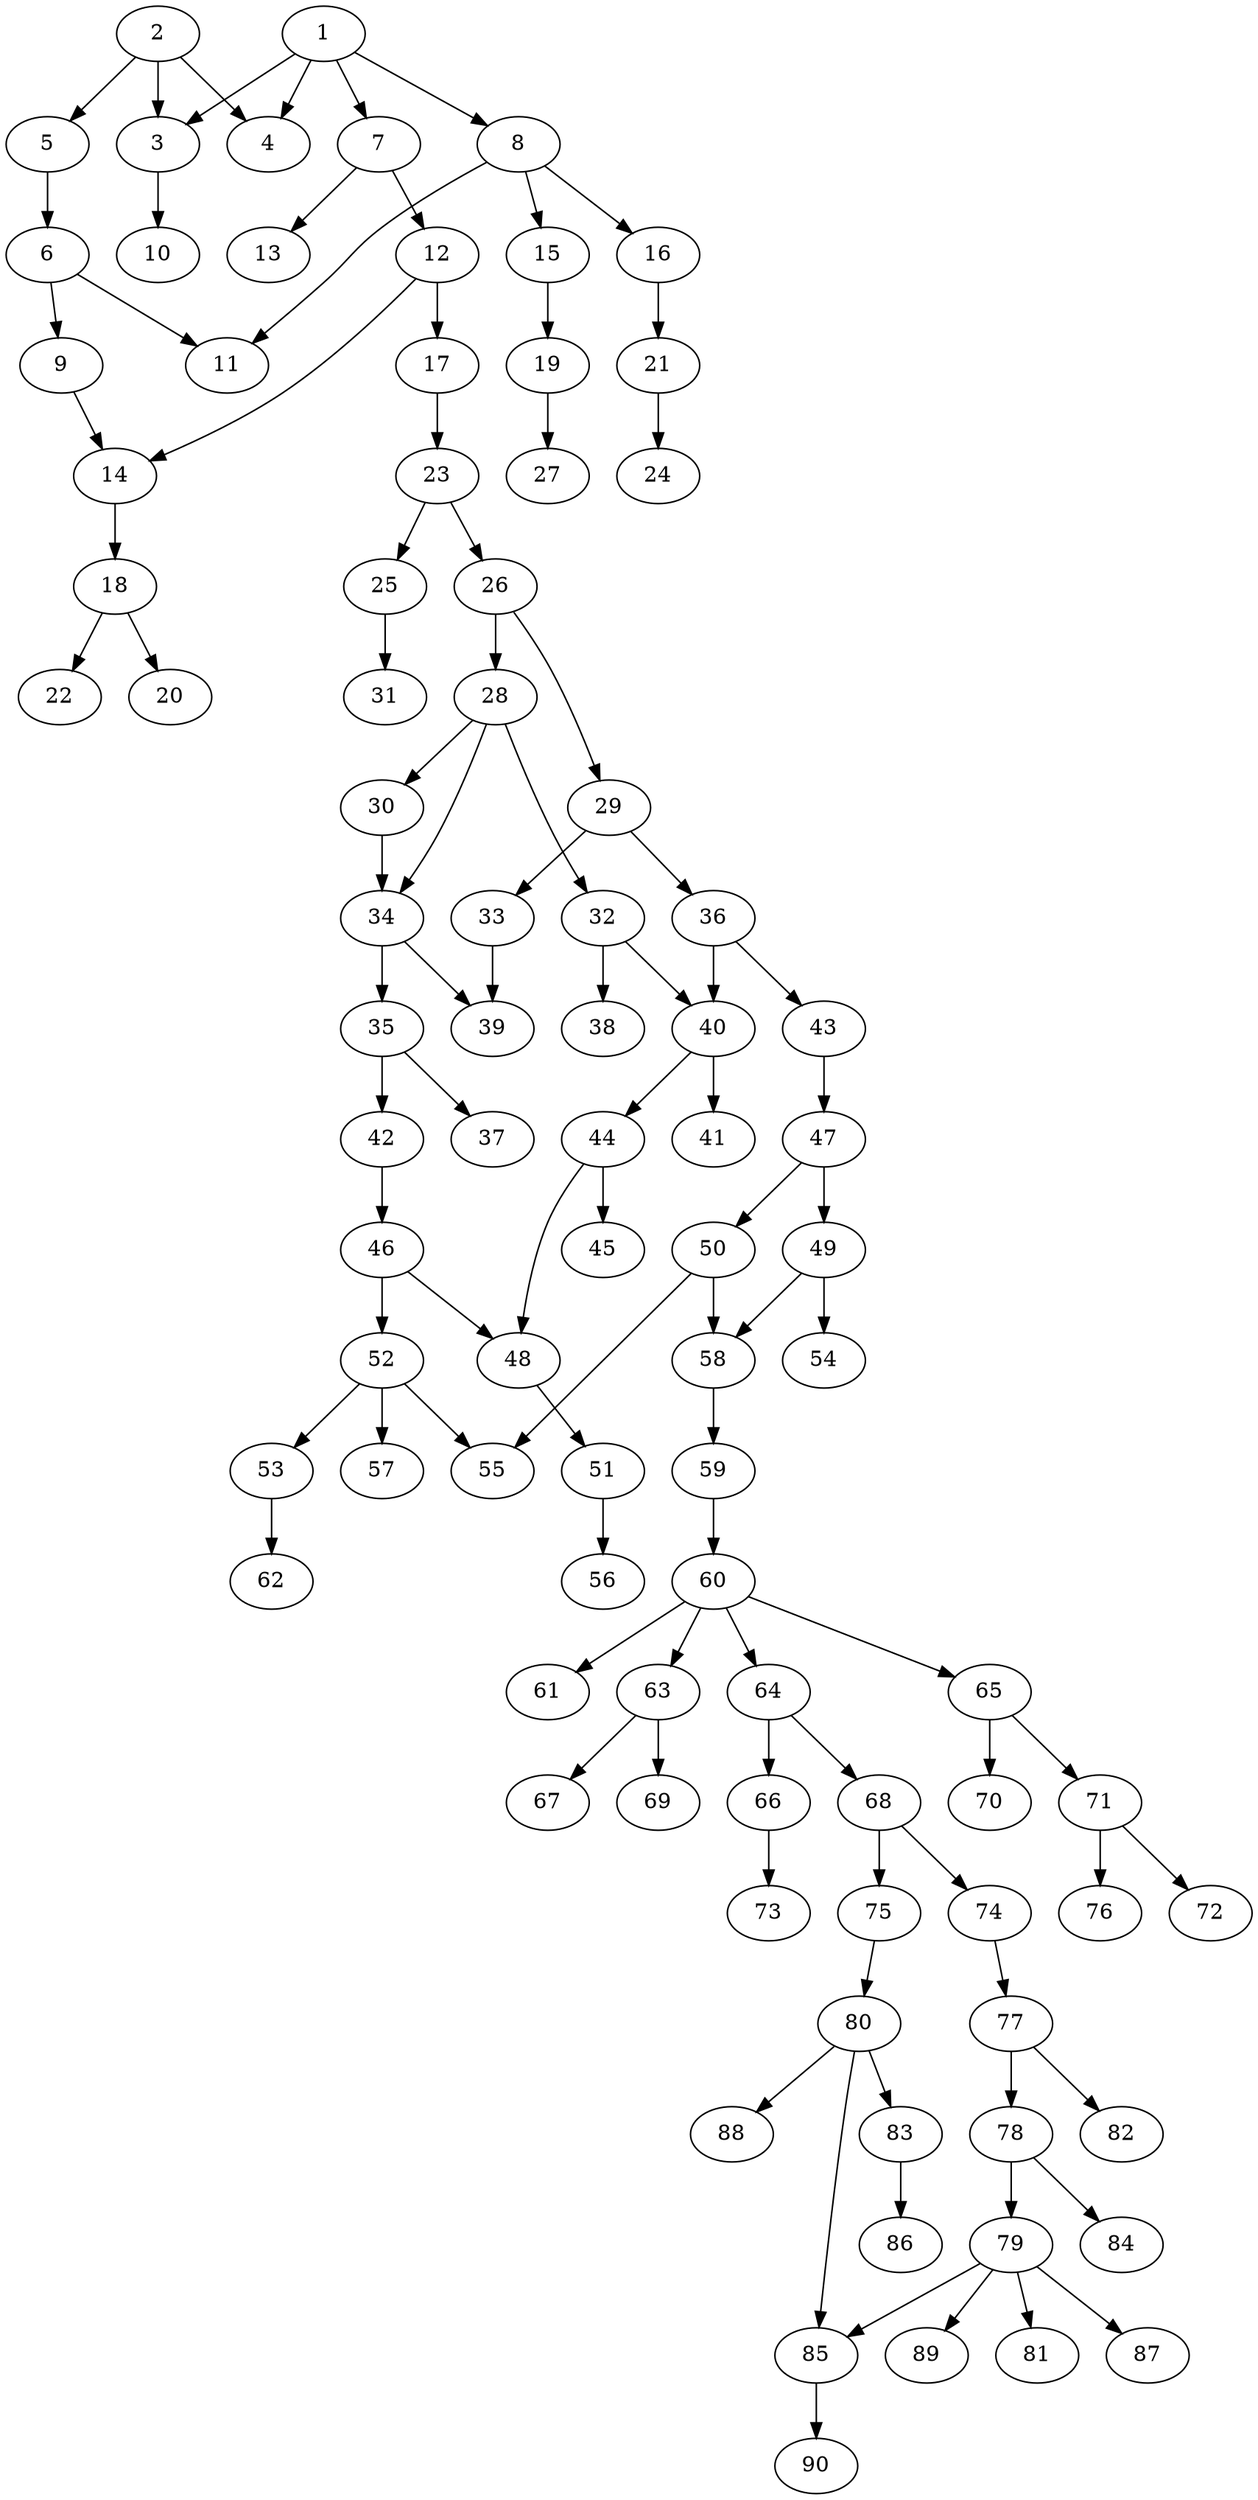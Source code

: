 // DAG automatically generated by daggen at Wed Apr 12 12:22:33 2017
// ./daggen --dot -n 90 --jump=5 --fat=0.2 --regularity=0.6 --density=0.6 
digraph G {
  1 [size="782757789696", alpha="0.06"]
  1 -> 3 [size ="679477248"]
  1 -> 4 [size ="679477248"]
  1 -> 7 [size ="679477248"]
  1 -> 8 [size ="679477248"]
  2 [size="13243339685", alpha="0.03"]
  2 -> 3 [size ="301989888"]
  2 -> 4 [size ="301989888"]
  2 -> 5 [size ="301989888"]
  3 [size="2364822651", alpha="0.03"]
  3 -> 10 [size ="75497472"]
  4 [size="168133926396", alpha="0.06"]
  5 [size="527115106200", alpha="0.15"]
  5 -> 6 [size ="679477248"]
  6 [size="28991029248", alpha="0.09"]
  6 -> 9 [size ="75497472"]
  6 -> 11 [size ="75497472"]
  7 [size="32707651425", alpha="0.13"]
  7 -> 12 [size ="838860800"]
  7 -> 13 [size ="838860800"]
  8 [size="72737064228", alpha="0.02"]
  8 -> 11 [size ="134217728"]
  8 -> 15 [size ="134217728"]
  8 -> 16 [size ="134217728"]
  9 [size="549755813888", alpha="0.05"]
  9 -> 14 [size ="536870912"]
  10 [size="6756896312", alpha="0.12"]
  11 [size="782757789696", alpha="0.06"]
  12 [size="8589934592", alpha="0.18"]
  12 -> 14 [size ="33554432"]
  12 -> 17 [size ="33554432"]
  13 [size="782757789696", alpha="0.19"]
  14 [size="368293445632", alpha="0.10"]
  14 -> 18 [size ="411041792"]
  15 [size="1527766610", alpha="0.08"]
  15 -> 19 [size ="33554432"]
  16 [size="887527126572", alpha="0.14"]
  16 -> 21 [size ="838860800"]
  17 [size="68719476736", alpha="0.13"]
  17 -> 23 [size ="134217728"]
  18 [size="144685390416", alpha="0.04"]
  18 -> 20 [size ="209715200"]
  18 -> 22 [size ="209715200"]
  19 [size="1421946013175", alpha="0.02"]
  19 -> 27 [size ="838860800"]
  20 [size="134217728000", alpha="0.04"]
  21 [size="28991029248", alpha="0.15"]
  21 -> 24 [size ="75497472"]
  22 [size="64067168616", alpha="0.05"]
  23 [size="28991029248", alpha="0.02"]
  23 -> 25 [size ="75497472"]
  23 -> 26 [size ="75497472"]
  24 [size="1073741824000", alpha="0.04"]
  25 [size="3805867868", alpha="0.10"]
  25 -> 31 [size ="75497472"]
  26 [size="28991029248", alpha="0.02"]
  26 -> 28 [size ="75497472"]
  26 -> 29 [size ="75497472"]
  27 [size="760188344", alpha="0.10"]
  28 [size="3691231525", alpha="0.11"]
  28 -> 30 [size ="209715200"]
  28 -> 32 [size ="209715200"]
  28 -> 34 [size ="209715200"]
  29 [size="979198014069", alpha="0.00"]
  29 -> 33 [size ="679477248"]
  29 -> 36 [size ="679477248"]
  30 [size="7673894573", alpha="0.11"]
  30 -> 34 [size ="209715200"]
  31 [size="1098984396572", alpha="0.15"]
  32 [size="57679624597", alpha="0.06"]
  32 -> 38 [size ="75497472"]
  32 -> 40 [size ="75497472"]
  33 [size="96847449437", alpha="0.06"]
  33 -> 39 [size ="75497472"]
  34 [size="33303841272", alpha="0.01"]
  34 -> 35 [size ="838860800"]
  34 -> 39 [size ="838860800"]
  35 [size="782757789696", alpha="0.04"]
  35 -> 37 [size ="679477248"]
  35 -> 42 [size ="679477248"]
  36 [size="782757789696", alpha="0.12"]
  36 -> 40 [size ="679477248"]
  36 -> 43 [size ="679477248"]
  37 [size="28991029248", alpha="0.09"]
  38 [size="442925774604", alpha="0.08"]
  39 [size="29161285169", alpha="0.00"]
  40 [size="8589934592", alpha="0.05"]
  40 -> 41 [size ="33554432"]
  40 -> 44 [size ="33554432"]
  41 [size="11287949448", alpha="0.19"]
  42 [size="4894040918", alpha="0.10"]
  42 -> 46 [size ="536870912"]
  43 [size="446902069169", alpha="0.09"]
  43 -> 47 [size ="411041792"]
  44 [size="1073741824000", alpha="0.00"]
  44 -> 45 [size ="838860800"]
  44 -> 48 [size ="838860800"]
  45 [size="231928233984", alpha="0.01"]
  46 [size="252406542048", alpha="0.08"]
  46 -> 48 [size ="301989888"]
  46 -> 52 [size ="301989888"]
  47 [size="8589934592", alpha="0.03"]
  47 -> 49 [size ="33554432"]
  47 -> 50 [size ="33554432"]
  48 [size="32913862119", alpha="0.16"]
  48 -> 51 [size ="679477248"]
  49 [size="149520352659", alpha="0.11"]
  49 -> 54 [size ="679477248"]
  49 -> 58 [size ="679477248"]
  50 [size="1792875643", alpha="0.13"]
  50 -> 55 [size ="33554432"]
  50 -> 58 [size ="33554432"]
  51 [size="134217728000", alpha="0.06"]
  51 -> 56 [size ="209715200"]
  52 [size="68719476736", alpha="0.16"]
  52 -> 53 [size ="134217728"]
  52 -> 55 [size ="134217728"]
  52 -> 57 [size ="134217728"]
  53 [size="782757789696", alpha="0.07"]
  53 -> 62 [size ="679477248"]
  54 [size="68719476736", alpha="0.06"]
  55 [size="12424406423", alpha="0.17"]
  56 [size="1020333256697", alpha="0.15"]
  57 [size="21308637203", alpha="0.18"]
  58 [size="3731051997", alpha="0.13"]
  58 -> 59 [size ="134217728"]
  59 [size="3394599769", alpha="0.09"]
  59 -> 60 [size ="75497472"]
  60 [size="446242960166", alpha="0.11"]
  60 -> 61 [size ="679477248"]
  60 -> 63 [size ="679477248"]
  60 -> 64 [size ="679477248"]
  60 -> 65 [size ="679477248"]
  61 [size="467726861", alpha="0.07"]
  62 [size="13446692259", alpha="0.09"]
  63 [size="782757789696", alpha="0.14"]
  63 -> 67 [size ="679477248"]
  63 -> 69 [size ="679477248"]
  64 [size="1073741824000", alpha="0.17"]
  64 -> 66 [size ="838860800"]
  64 -> 68 [size ="838860800"]
  65 [size="244744674182", alpha="0.12"]
  65 -> 70 [size ="209715200"]
  65 -> 71 [size ="209715200"]
  66 [size="20306700034", alpha="0.04"]
  66 -> 73 [size ="33554432"]
  67 [size="14713179256", alpha="0.16"]
  68 [size="434171263865", alpha="0.12"]
  68 -> 74 [size ="301989888"]
  68 -> 75 [size ="301989888"]
  69 [size="520423228306", alpha="0.09"]
  70 [size="1073741824000", alpha="0.15"]
  71 [size="10642154100", alpha="0.14"]
  71 -> 72 [size ="536870912"]
  71 -> 76 [size ="536870912"]
  72 [size="4184677262", alpha="0.10"]
  73 [size="231928233984", alpha="0.12"]
  74 [size="549755813888", alpha="0.14"]
  74 -> 77 [size ="536870912"]
  75 [size="231928233984", alpha="0.01"]
  75 -> 80 [size ="301989888"]
  76 [size="291777645669", alpha="0.06"]
  77 [size="73806904771", alpha="0.01"]
  77 -> 78 [size ="75497472"]
  77 -> 82 [size ="75497472"]
  78 [size="28991029248", alpha="0.19"]
  78 -> 79 [size ="75497472"]
  78 -> 84 [size ="75497472"]
  79 [size="367248116022", alpha="0.01"]
  79 -> 81 [size ="679477248"]
  79 -> 85 [size ="679477248"]
  79 -> 87 [size ="679477248"]
  79 -> 89 [size ="679477248"]
  80 [size="642276996", alpha="0.12"]
  80 -> 83 [size ="33554432"]
  80 -> 85 [size ="33554432"]
  80 -> 88 [size ="33554432"]
  81 [size="231928233984", alpha="0.05"]
  82 [size="1073741824000", alpha="0.10"]
  83 [size="10037517307", alpha="0.17"]
  83 -> 86 [size ="301989888"]
  84 [size="68719476736", alpha="0.09"]
  85 [size="782757789696", alpha="0.01"]
  85 -> 90 [size ="679477248"]
  86 [size="270694721389", alpha="0.10"]
  87 [size="231928233984", alpha="0.12"]
  88 [size="549755813888", alpha="0.06"]
  89 [size="549755813888", alpha="0.13"]
  90 [size="11208410430", alpha="0.00"]
}
